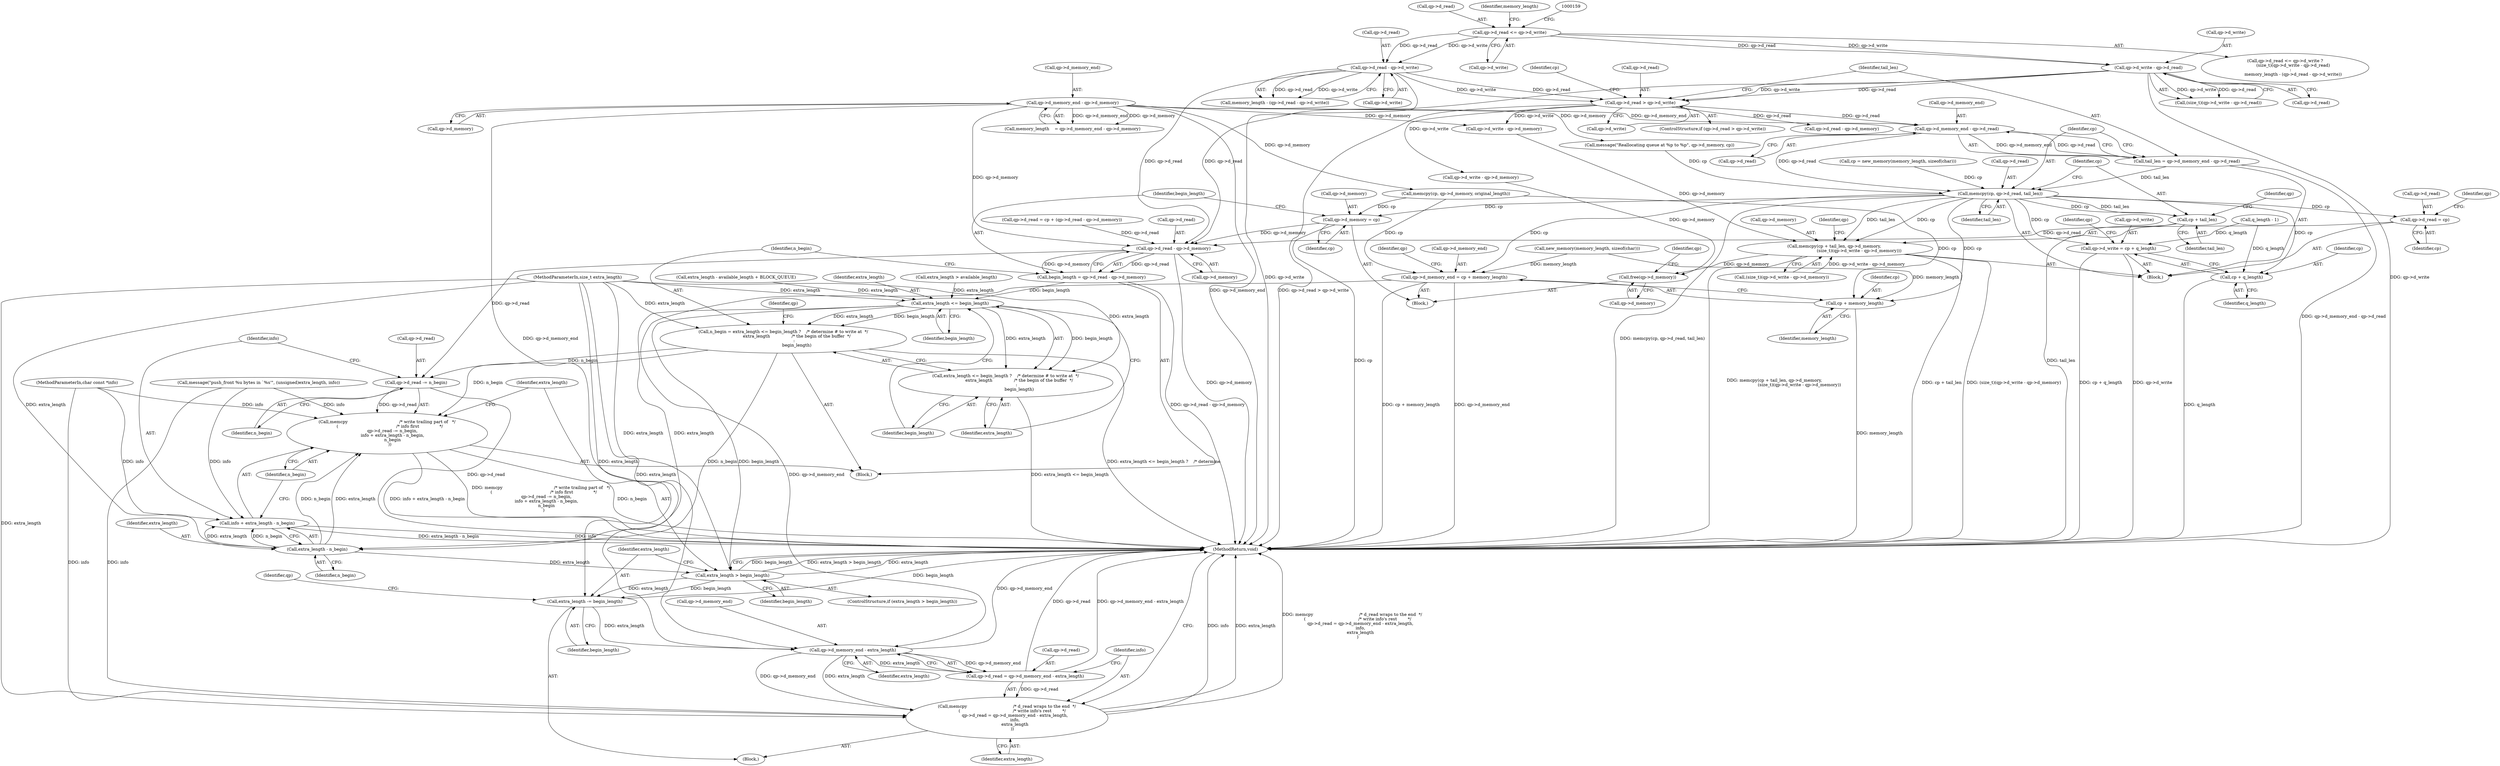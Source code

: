 digraph "0_yodl_fd85f8c94182558ff1480d06a236d6fb927979a3@API" {
"1000235" [label="(Call,qp->d_memory_end - qp->d_read)"];
"1000141" [label="(Call,qp->d_memory_end - qp->d_memory)"];
"1000224" [label="(Call,qp->d_read > qp->d_write)"];
"1000160" [label="(Call,qp->d_write - qp->d_read)"];
"1000151" [label="(Call,qp->d_read <= qp->d_write)"];
"1000169" [label="(Call,qp->d_read - qp->d_write)"];
"1000233" [label="(Call,tail_len = qp->d_memory_end - qp->d_read)"];
"1000242" [label="(Call,memcpy(cp, qp->d_read, tail_len))"];
"1000248" [label="(Call,memcpy(cp + tail_len, qp->d_memory, \n                                    (size_t)(qp->d_write - qp->d_memory)))"];
"1000310" [label="(Call,free(qp->d_memory))"];
"1000249" [label="(Call,cp + tail_len)"];
"1000264" [label="(Call,qp->d_write = cp + q_length)"];
"1000268" [label="(Call,cp + q_length)"];
"1000271" [label="(Call,qp->d_read = cp)"];
"1000328" [label="(Call,qp->d_read - qp->d_memory)"];
"1000326" [label="(Call,begin_length = qp->d_read - qp->d_memory)"];
"1000338" [label="(Call,extra_length <= begin_length)"];
"1000335" [label="(Call,n_begin = extra_length <= begin_length ?    /* determine # to write at  */\n                    extra_length                /* the begin of the buffer  */\n                :\n                    begin_length)"];
"1000343" [label="(Call,memcpy                                      /* write trailing part of   */\n    (                                           /* info first               */\n        qp->d_read -= n_begin,\n        info + extra_length - n_begin,\n        n_begin\n    ))"];
"1000344" [label="(Call,qp->d_read -= n_begin)"];
"1000351" [label="(Call,extra_length - n_begin)"];
"1000349" [label="(Call,info + extra_length - n_begin)"];
"1000356" [label="(Call,extra_length > begin_length)"];
"1000360" [label="(Call,extra_length -= begin_length)"];
"1000368" [label="(Call,qp->d_memory_end - extra_length)"];
"1000363" [label="(Call,memcpy                                  /* d_read wraps to the end  */\n        (                                       /* write info's rest        */\n            qp->d_read = qp->d_memory_end - extra_length,\n            info,\n            extra_length\n        ))"];
"1000364" [label="(Call,qp->d_read = qp->d_memory_end - extra_length)"];
"1000337" [label="(Call,extra_length <= begin_length ?    /* determine # to write at  */\n                    extra_length                /* the begin of the buffer  */\n                :\n                    begin_length)"];
"1000314" [label="(Call,qp->d_memory_end = cp + memory_length)"];
"1000318" [label="(Call,cp + memory_length)"];
"1000321" [label="(Call,qp->d_memory = cp)"];
"1000345" [label="(Call,qp->d_read)"];
"1000340" [label="(Identifier,begin_length)"];
"1000225" [label="(Call,qp->d_read)"];
"1000270" [label="(Identifier,q_length)"];
"1000234" [label="(Identifier,tail_len)"];
"1000268" [label="(Call,cp + q_length)"];
"1000180" [label="(Call,q_length - 1)"];
"1000251" [label="(Identifier,tail_len)"];
"1000196" [label="(Block,)"];
"1000248" [label="(Call,memcpy(cp + tail_len, qp->d_memory, \n                                    (size_t)(qp->d_write - qp->d_memory)))"];
"1000314" [label="(Call,qp->d_memory_end = cp + memory_length)"];
"1000242" [label="(Call,memcpy(cp, qp->d_read, tail_len))"];
"1000271" [label="(Call,qp->d_read = cp)"];
"1000351" [label="(Call,extra_length - n_begin)"];
"1000150" [label="(Call,qp->d_read <= qp->d_write ?\n            (size_t)(qp->d_write - qp->d_read)\n        :\n            memory_length - (qp->d_read - qp->d_write))"];
"1000253" [label="(Identifier,qp)"];
"1000355" [label="(ControlStructure,if (extra_length > begin_length))"];
"1000311" [label="(Call,qp->d_memory)"];
"1000321" [label="(Call,qp->d_memory = cp)"];
"1000275" [label="(Identifier,cp)"];
"1000224" [label="(Call,qp->d_read > qp->d_write)"];
"1000320" [label="(Identifier,memory_length)"];
"1000152" [label="(Call,qp->d_read)"];
"1000368" [label="(Call,qp->d_memory_end - extra_length)"];
"1000361" [label="(Identifier,extra_length)"];
"1000243" [label="(Identifier,cp)"];
"1000316" [label="(Identifier,qp)"];
"1000247" [label="(Identifier,tail_len)"];
"1000362" [label="(Identifier,begin_length)"];
"1000279" [label="(Identifier,cp)"];
"1000193" [label="(Call,extra_length > available_length)"];
"1000342" [label="(Identifier,begin_length)"];
"1000126" [label="(MethodParameterIn,size_t extra_length)"];
"1000151" [label="(Call,qp->d_read <= qp->d_write)"];
"1000360" [label="(Call,extra_length -= begin_length)"];
"1000372" [label="(Identifier,extra_length)"];
"1000239" [label="(Call,qp->d_read)"];
"1000319" [label="(Identifier,cp)"];
"1000326" [label="(Call,begin_length = qp->d_read - qp->d_memory)"];
"1000145" [label="(Call,qp->d_memory)"];
"1000359" [label="(Block,)"];
"1000168" [label="(Identifier,memory_length)"];
"1000375" [label="(MethodReturn,void)"];
"1000357" [label="(Identifier,extra_length)"];
"1000161" [label="(Call,qp->d_write)"];
"1000356" [label="(Call,extra_length > begin_length)"];
"1000269" [label="(Identifier,cp)"];
"1000273" [label="(Identifier,qp)"];
"1000312" [label="(Identifier,qp)"];
"1000315" [label="(Call,qp->d_memory_end)"];
"1000139" [label="(Call,memory_length    = qp->d_memory_end - qp->d_memory)"];
"1000338" [label="(Call,extra_length <= begin_length)"];
"1000374" [label="(Identifier,extra_length)"];
"1000155" [label="(Call,qp->d_write)"];
"1000250" [label="(Identifier,cp)"];
"1000203" [label="(Call,extra_length - available_length + BLOCK_QUEUE)"];
"1000350" [label="(Identifier,info)"];
"1000328" [label="(Call,qp->d_read - qp->d_memory)"];
"1000327" [label="(Identifier,begin_length)"];
"1000332" [label="(Call,qp->d_memory)"];
"1000278" [label="(Call,memcpy(cp, qp->d_memory, original_length))"];
"1000318" [label="(Call,cp + memory_length)"];
"1000236" [label="(Call,qp->d_memory_end)"];
"1000228" [label="(Call,qp->d_write)"];
"1000343" [label="(Call,memcpy                                      /* write trailing part of   */\n    (                                           /* info first               */\n        qp->d_read -= n_begin,\n        info + extra_length - n_begin,\n        n_begin\n    ))"];
"1000233" [label="(Call,tail_len = qp->d_memory_end - qp->d_read)"];
"1000158" [label="(Call,(size_t)(qp->d_write - qp->d_read))"];
"1000363" [label="(Call,memcpy                                  /* d_read wraps to the end  */\n        (                                       /* write info's rest        */\n            qp->d_read = qp->d_memory_end - extra_length,\n            info,\n            extra_length\n        ))"];
"1000335" [label="(Call,n_begin = extra_length <= begin_length ?    /* determine # to write at  */\n                    extra_length                /* the begin of the buffer  */\n                :\n                    begin_length)"];
"1000358" [label="(Identifier,begin_length)"];
"1000164" [label="(Call,qp->d_read)"];
"1000365" [label="(Call,qp->d_read)"];
"1000266" [label="(Identifier,qp)"];
"1000235" [label="(Call,qp->d_memory_end - qp->d_read)"];
"1000325" [label="(Identifier,cp)"];
"1000353" [label="(Identifier,n_begin)"];
"1000369" [label="(Call,qp->d_memory_end)"];
"1000249" [label="(Call,cp + tail_len)"];
"1000264" [label="(Call,qp->d_write = cp + q_length)"];
"1000244" [label="(Call,qp->d_read)"];
"1000348" [label="(Identifier,n_begin)"];
"1000272" [label="(Call,qp->d_read)"];
"1000341" [label="(Identifier,extra_length)"];
"1000339" [label="(Identifier,extra_length)"];
"1000170" [label="(Call,qp->d_read)"];
"1000186" [label="(Call,message(\"push_front %u bytes in `%s'\", (unsigned)extra_length, info))"];
"1000128" [label="(Block,)"];
"1000160" [label="(Call,qp->d_write - qp->d_read)"];
"1000346" [label="(Identifier,qp)"];
"1000223" [label="(ControlStructure,if (qp->d_read > qp->d_write))"];
"1000208" [label="(Call,cp = new_memory(memory_length, sizeof(char)))"];
"1000322" [label="(Call,qp->d_memory)"];
"1000349" [label="(Call,info + extra_length - n_begin)"];
"1000354" [label="(Identifier,n_begin)"];
"1000329" [label="(Call,qp->d_read)"];
"1000290" [label="(Call,qp->d_read - qp->d_memory)"];
"1000255" [label="(Call,(size_t)(qp->d_write - qp->d_memory))"];
"1000352" [label="(Identifier,extra_length)"];
"1000373" [label="(Identifier,info)"];
"1000231" [label="(Block,)"];
"1000336" [label="(Identifier,n_begin)"];
"1000310" [label="(Call,free(qp->d_memory))"];
"1000265" [label="(Call,qp->d_write)"];
"1000303" [label="(Call,qp->d_write - qp->d_memory)"];
"1000169" [label="(Call,qp->d_read - qp->d_write)"];
"1000323" [label="(Identifier,qp)"];
"1000284" [label="(Call,qp->d_read = cp + (qp->d_read - qp->d_memory))"];
"1000337" [label="(Call,extra_length <= begin_length ?    /* determine # to write at  */\n                    extra_length                /* the begin of the buffer  */\n                :\n                    begin_length)"];
"1000210" [label="(Call,new_memory(memory_length, sizeof(char)))"];
"1000142" [label="(Call,qp->d_memory_end)"];
"1000344" [label="(Call,qp->d_read -= n_begin)"];
"1000217" [label="(Call,message(\"Reallocating queue at %p to %p\", qp->d_memory, cp))"];
"1000127" [label="(MethodParameterIn,char const *info)"];
"1000252" [label="(Call,qp->d_memory)"];
"1000141" [label="(Call,qp->d_memory_end - qp->d_memory)"];
"1000366" [label="(Identifier,qp)"];
"1000257" [label="(Call,qp->d_write - qp->d_memory)"];
"1000173" [label="(Call,qp->d_write)"];
"1000167" [label="(Call,memory_length - (qp->d_read - qp->d_write))"];
"1000364" [label="(Call,qp->d_read = qp->d_memory_end - extra_length)"];
"1000235" -> "1000233"  [label="AST: "];
"1000235" -> "1000239"  [label="CFG: "];
"1000236" -> "1000235"  [label="AST: "];
"1000239" -> "1000235"  [label="AST: "];
"1000233" -> "1000235"  [label="CFG: "];
"1000235" -> "1000233"  [label="DDG: qp->d_memory_end"];
"1000235" -> "1000233"  [label="DDG: qp->d_read"];
"1000141" -> "1000235"  [label="DDG: qp->d_memory_end"];
"1000224" -> "1000235"  [label="DDG: qp->d_read"];
"1000235" -> "1000242"  [label="DDG: qp->d_read"];
"1000141" -> "1000139"  [label="AST: "];
"1000141" -> "1000145"  [label="CFG: "];
"1000142" -> "1000141"  [label="AST: "];
"1000145" -> "1000141"  [label="AST: "];
"1000139" -> "1000141"  [label="CFG: "];
"1000141" -> "1000375"  [label="DDG: qp->d_memory_end"];
"1000141" -> "1000139"  [label="DDG: qp->d_memory_end"];
"1000141" -> "1000139"  [label="DDG: qp->d_memory"];
"1000141" -> "1000217"  [label="DDG: qp->d_memory"];
"1000141" -> "1000257"  [label="DDG: qp->d_memory"];
"1000141" -> "1000278"  [label="DDG: qp->d_memory"];
"1000141" -> "1000328"  [label="DDG: qp->d_memory"];
"1000141" -> "1000368"  [label="DDG: qp->d_memory_end"];
"1000224" -> "1000223"  [label="AST: "];
"1000224" -> "1000228"  [label="CFG: "];
"1000225" -> "1000224"  [label="AST: "];
"1000228" -> "1000224"  [label="AST: "];
"1000234" -> "1000224"  [label="CFG: "];
"1000279" -> "1000224"  [label="CFG: "];
"1000224" -> "1000375"  [label="DDG: qp->d_read > qp->d_write"];
"1000160" -> "1000224"  [label="DDG: qp->d_read"];
"1000160" -> "1000224"  [label="DDG: qp->d_write"];
"1000169" -> "1000224"  [label="DDG: qp->d_read"];
"1000169" -> "1000224"  [label="DDG: qp->d_write"];
"1000224" -> "1000257"  [label="DDG: qp->d_write"];
"1000224" -> "1000290"  [label="DDG: qp->d_read"];
"1000224" -> "1000303"  [label="DDG: qp->d_write"];
"1000160" -> "1000158"  [label="AST: "];
"1000160" -> "1000164"  [label="CFG: "];
"1000161" -> "1000160"  [label="AST: "];
"1000164" -> "1000160"  [label="AST: "];
"1000158" -> "1000160"  [label="CFG: "];
"1000160" -> "1000375"  [label="DDG: qp->d_write"];
"1000160" -> "1000158"  [label="DDG: qp->d_write"];
"1000160" -> "1000158"  [label="DDG: qp->d_read"];
"1000151" -> "1000160"  [label="DDG: qp->d_write"];
"1000151" -> "1000160"  [label="DDG: qp->d_read"];
"1000160" -> "1000328"  [label="DDG: qp->d_read"];
"1000151" -> "1000150"  [label="AST: "];
"1000151" -> "1000155"  [label="CFG: "];
"1000152" -> "1000151"  [label="AST: "];
"1000155" -> "1000151"  [label="AST: "];
"1000159" -> "1000151"  [label="CFG: "];
"1000168" -> "1000151"  [label="CFG: "];
"1000151" -> "1000169"  [label="DDG: qp->d_read"];
"1000151" -> "1000169"  [label="DDG: qp->d_write"];
"1000169" -> "1000167"  [label="AST: "];
"1000169" -> "1000173"  [label="CFG: "];
"1000170" -> "1000169"  [label="AST: "];
"1000173" -> "1000169"  [label="AST: "];
"1000167" -> "1000169"  [label="CFG: "];
"1000169" -> "1000375"  [label="DDG: qp->d_write"];
"1000169" -> "1000167"  [label="DDG: qp->d_read"];
"1000169" -> "1000167"  [label="DDG: qp->d_write"];
"1000169" -> "1000328"  [label="DDG: qp->d_read"];
"1000233" -> "1000231"  [label="AST: "];
"1000234" -> "1000233"  [label="AST: "];
"1000243" -> "1000233"  [label="CFG: "];
"1000233" -> "1000375"  [label="DDG: qp->d_memory_end - qp->d_read"];
"1000233" -> "1000242"  [label="DDG: tail_len"];
"1000242" -> "1000231"  [label="AST: "];
"1000242" -> "1000247"  [label="CFG: "];
"1000243" -> "1000242"  [label="AST: "];
"1000244" -> "1000242"  [label="AST: "];
"1000247" -> "1000242"  [label="AST: "];
"1000250" -> "1000242"  [label="CFG: "];
"1000242" -> "1000375"  [label="DDG: memcpy(cp, qp->d_read, tail_len)"];
"1000208" -> "1000242"  [label="DDG: cp"];
"1000217" -> "1000242"  [label="DDG: cp"];
"1000242" -> "1000248"  [label="DDG: cp"];
"1000242" -> "1000248"  [label="DDG: tail_len"];
"1000242" -> "1000249"  [label="DDG: cp"];
"1000242" -> "1000249"  [label="DDG: tail_len"];
"1000242" -> "1000264"  [label="DDG: cp"];
"1000242" -> "1000268"  [label="DDG: cp"];
"1000242" -> "1000271"  [label="DDG: cp"];
"1000242" -> "1000314"  [label="DDG: cp"];
"1000242" -> "1000318"  [label="DDG: cp"];
"1000242" -> "1000321"  [label="DDG: cp"];
"1000248" -> "1000231"  [label="AST: "];
"1000248" -> "1000255"  [label="CFG: "];
"1000249" -> "1000248"  [label="AST: "];
"1000252" -> "1000248"  [label="AST: "];
"1000255" -> "1000248"  [label="AST: "];
"1000266" -> "1000248"  [label="CFG: "];
"1000248" -> "1000375"  [label="DDG: memcpy(cp + tail_len, qp->d_memory, \n                                    (size_t)(qp->d_write - qp->d_memory))"];
"1000248" -> "1000375"  [label="DDG: (size_t)(qp->d_write - qp->d_memory)"];
"1000248" -> "1000375"  [label="DDG: cp + tail_len"];
"1000257" -> "1000248"  [label="DDG: qp->d_memory"];
"1000255" -> "1000248"  [label="DDG: qp->d_write - qp->d_memory"];
"1000248" -> "1000310"  [label="DDG: qp->d_memory"];
"1000310" -> "1000196"  [label="AST: "];
"1000310" -> "1000311"  [label="CFG: "];
"1000311" -> "1000310"  [label="AST: "];
"1000316" -> "1000310"  [label="CFG: "];
"1000303" -> "1000310"  [label="DDG: qp->d_memory"];
"1000249" -> "1000251"  [label="CFG: "];
"1000250" -> "1000249"  [label="AST: "];
"1000251" -> "1000249"  [label="AST: "];
"1000253" -> "1000249"  [label="CFG: "];
"1000249" -> "1000375"  [label="DDG: tail_len"];
"1000264" -> "1000231"  [label="AST: "];
"1000264" -> "1000268"  [label="CFG: "];
"1000265" -> "1000264"  [label="AST: "];
"1000268" -> "1000264"  [label="AST: "];
"1000273" -> "1000264"  [label="CFG: "];
"1000264" -> "1000375"  [label="DDG: qp->d_write"];
"1000264" -> "1000375"  [label="DDG: cp + q_length"];
"1000180" -> "1000264"  [label="DDG: q_length"];
"1000268" -> "1000270"  [label="CFG: "];
"1000269" -> "1000268"  [label="AST: "];
"1000270" -> "1000268"  [label="AST: "];
"1000268" -> "1000375"  [label="DDG: q_length"];
"1000180" -> "1000268"  [label="DDG: q_length"];
"1000271" -> "1000231"  [label="AST: "];
"1000271" -> "1000275"  [label="CFG: "];
"1000272" -> "1000271"  [label="AST: "];
"1000275" -> "1000271"  [label="AST: "];
"1000312" -> "1000271"  [label="CFG: "];
"1000271" -> "1000328"  [label="DDG: qp->d_read"];
"1000328" -> "1000326"  [label="AST: "];
"1000328" -> "1000332"  [label="CFG: "];
"1000329" -> "1000328"  [label="AST: "];
"1000332" -> "1000328"  [label="AST: "];
"1000326" -> "1000328"  [label="CFG: "];
"1000328" -> "1000375"  [label="DDG: qp->d_memory"];
"1000328" -> "1000326"  [label="DDG: qp->d_read"];
"1000328" -> "1000326"  [label="DDG: qp->d_memory"];
"1000284" -> "1000328"  [label="DDG: qp->d_read"];
"1000321" -> "1000328"  [label="DDG: qp->d_memory"];
"1000328" -> "1000344"  [label="DDG: qp->d_read"];
"1000326" -> "1000128"  [label="AST: "];
"1000327" -> "1000326"  [label="AST: "];
"1000336" -> "1000326"  [label="CFG: "];
"1000326" -> "1000375"  [label="DDG: qp->d_read - qp->d_memory"];
"1000326" -> "1000338"  [label="DDG: begin_length"];
"1000338" -> "1000337"  [label="AST: "];
"1000338" -> "1000340"  [label="CFG: "];
"1000339" -> "1000338"  [label="AST: "];
"1000340" -> "1000338"  [label="AST: "];
"1000341" -> "1000338"  [label="CFG: "];
"1000342" -> "1000338"  [label="CFG: "];
"1000338" -> "1000335"  [label="DDG: extra_length"];
"1000338" -> "1000335"  [label="DDG: begin_length"];
"1000193" -> "1000338"  [label="DDG: extra_length"];
"1000203" -> "1000338"  [label="DDG: extra_length"];
"1000126" -> "1000338"  [label="DDG: extra_length"];
"1000338" -> "1000337"  [label="DDG: extra_length"];
"1000338" -> "1000337"  [label="DDG: begin_length"];
"1000338" -> "1000351"  [label="DDG: extra_length"];
"1000338" -> "1000356"  [label="DDG: begin_length"];
"1000335" -> "1000128"  [label="AST: "];
"1000335" -> "1000337"  [label="CFG: "];
"1000336" -> "1000335"  [label="AST: "];
"1000337" -> "1000335"  [label="AST: "];
"1000346" -> "1000335"  [label="CFG: "];
"1000335" -> "1000375"  [label="DDG: extra_length <= begin_length ?    /* determine "];
"1000126" -> "1000335"  [label="DDG: extra_length"];
"1000335" -> "1000343"  [label="DDG: n_begin"];
"1000335" -> "1000344"  [label="DDG: n_begin"];
"1000335" -> "1000351"  [label="DDG: n_begin"];
"1000343" -> "1000128"  [label="AST: "];
"1000343" -> "1000354"  [label="CFG: "];
"1000344" -> "1000343"  [label="AST: "];
"1000349" -> "1000343"  [label="AST: "];
"1000354" -> "1000343"  [label="AST: "];
"1000357" -> "1000343"  [label="CFG: "];
"1000343" -> "1000375"  [label="DDG: info + extra_length - n_begin"];
"1000343" -> "1000375"  [label="DDG: memcpy                                      /* write trailing part of   */\n    (                                           /* info first               */\n        qp->d_read -= n_begin,\n        info + extra_length - n_begin,\n        n_begin\n    )"];
"1000343" -> "1000375"  [label="DDG: n_begin"];
"1000344" -> "1000343"  [label="DDG: qp->d_read"];
"1000186" -> "1000343"  [label="DDG: info"];
"1000127" -> "1000343"  [label="DDG: info"];
"1000351" -> "1000343"  [label="DDG: extra_length"];
"1000351" -> "1000343"  [label="DDG: n_begin"];
"1000344" -> "1000348"  [label="CFG: "];
"1000345" -> "1000344"  [label="AST: "];
"1000348" -> "1000344"  [label="AST: "];
"1000350" -> "1000344"  [label="CFG: "];
"1000344" -> "1000375"  [label="DDG: qp->d_read"];
"1000351" -> "1000349"  [label="AST: "];
"1000351" -> "1000353"  [label="CFG: "];
"1000352" -> "1000351"  [label="AST: "];
"1000353" -> "1000351"  [label="AST: "];
"1000349" -> "1000351"  [label="CFG: "];
"1000351" -> "1000349"  [label="DDG: extra_length"];
"1000351" -> "1000349"  [label="DDG: n_begin"];
"1000126" -> "1000351"  [label="DDG: extra_length"];
"1000351" -> "1000356"  [label="DDG: extra_length"];
"1000350" -> "1000349"  [label="AST: "];
"1000354" -> "1000349"  [label="CFG: "];
"1000349" -> "1000375"  [label="DDG: info"];
"1000349" -> "1000375"  [label="DDG: extra_length - n_begin"];
"1000186" -> "1000349"  [label="DDG: info"];
"1000127" -> "1000349"  [label="DDG: info"];
"1000356" -> "1000355"  [label="AST: "];
"1000356" -> "1000358"  [label="CFG: "];
"1000357" -> "1000356"  [label="AST: "];
"1000358" -> "1000356"  [label="AST: "];
"1000361" -> "1000356"  [label="CFG: "];
"1000375" -> "1000356"  [label="CFG: "];
"1000356" -> "1000375"  [label="DDG: extra_length > begin_length"];
"1000356" -> "1000375"  [label="DDG: extra_length"];
"1000356" -> "1000375"  [label="DDG: begin_length"];
"1000126" -> "1000356"  [label="DDG: extra_length"];
"1000356" -> "1000360"  [label="DDG: begin_length"];
"1000356" -> "1000360"  [label="DDG: extra_length"];
"1000360" -> "1000359"  [label="AST: "];
"1000360" -> "1000362"  [label="CFG: "];
"1000361" -> "1000360"  [label="AST: "];
"1000362" -> "1000360"  [label="AST: "];
"1000366" -> "1000360"  [label="CFG: "];
"1000360" -> "1000375"  [label="DDG: begin_length"];
"1000126" -> "1000360"  [label="DDG: extra_length"];
"1000360" -> "1000368"  [label="DDG: extra_length"];
"1000368" -> "1000364"  [label="AST: "];
"1000368" -> "1000372"  [label="CFG: "];
"1000369" -> "1000368"  [label="AST: "];
"1000372" -> "1000368"  [label="AST: "];
"1000364" -> "1000368"  [label="CFG: "];
"1000368" -> "1000375"  [label="DDG: qp->d_memory_end"];
"1000368" -> "1000363"  [label="DDG: qp->d_memory_end"];
"1000368" -> "1000363"  [label="DDG: extra_length"];
"1000368" -> "1000364"  [label="DDG: qp->d_memory_end"];
"1000368" -> "1000364"  [label="DDG: extra_length"];
"1000314" -> "1000368"  [label="DDG: qp->d_memory_end"];
"1000126" -> "1000368"  [label="DDG: extra_length"];
"1000363" -> "1000359"  [label="AST: "];
"1000363" -> "1000374"  [label="CFG: "];
"1000364" -> "1000363"  [label="AST: "];
"1000373" -> "1000363"  [label="AST: "];
"1000374" -> "1000363"  [label="AST: "];
"1000375" -> "1000363"  [label="CFG: "];
"1000363" -> "1000375"  [label="DDG: info"];
"1000363" -> "1000375"  [label="DDG: extra_length"];
"1000363" -> "1000375"  [label="DDG: memcpy                                  /* d_read wraps to the end  */\n        (                                       /* write info's rest        */\n            qp->d_read = qp->d_memory_end - extra_length,\n            info,\n            extra_length\n        )"];
"1000364" -> "1000363"  [label="DDG: qp->d_read"];
"1000127" -> "1000363"  [label="DDG: info"];
"1000186" -> "1000363"  [label="DDG: info"];
"1000126" -> "1000363"  [label="DDG: extra_length"];
"1000365" -> "1000364"  [label="AST: "];
"1000373" -> "1000364"  [label="CFG: "];
"1000364" -> "1000375"  [label="DDG: qp->d_read"];
"1000364" -> "1000375"  [label="DDG: qp->d_memory_end - extra_length"];
"1000337" -> "1000341"  [label="CFG: "];
"1000337" -> "1000342"  [label="CFG: "];
"1000341" -> "1000337"  [label="AST: "];
"1000342" -> "1000337"  [label="AST: "];
"1000337" -> "1000375"  [label="DDG: extra_length <= begin_length"];
"1000126" -> "1000337"  [label="DDG: extra_length"];
"1000314" -> "1000196"  [label="AST: "];
"1000314" -> "1000318"  [label="CFG: "];
"1000315" -> "1000314"  [label="AST: "];
"1000318" -> "1000314"  [label="AST: "];
"1000323" -> "1000314"  [label="CFG: "];
"1000314" -> "1000375"  [label="DDG: qp->d_memory_end"];
"1000314" -> "1000375"  [label="DDG: cp + memory_length"];
"1000278" -> "1000314"  [label="DDG: cp"];
"1000210" -> "1000314"  [label="DDG: memory_length"];
"1000318" -> "1000320"  [label="CFG: "];
"1000319" -> "1000318"  [label="AST: "];
"1000320" -> "1000318"  [label="AST: "];
"1000318" -> "1000375"  [label="DDG: memory_length"];
"1000278" -> "1000318"  [label="DDG: cp"];
"1000210" -> "1000318"  [label="DDG: memory_length"];
"1000321" -> "1000196"  [label="AST: "];
"1000321" -> "1000325"  [label="CFG: "];
"1000322" -> "1000321"  [label="AST: "];
"1000325" -> "1000321"  [label="AST: "];
"1000327" -> "1000321"  [label="CFG: "];
"1000321" -> "1000375"  [label="DDG: cp"];
"1000278" -> "1000321"  [label="DDG: cp"];
}
